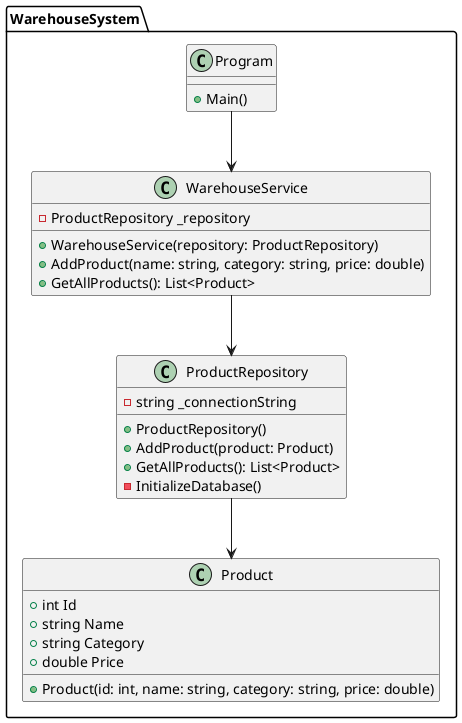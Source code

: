 @startuml
package "WarehouseSystem" {
  class Product {
    +int Id
    +string Name
    +string Category
    +double Price
    +Product(id: int, name: string, category: string, price: double)
  }

  class ProductRepository {
    -string _connectionString
    +ProductRepository()
    +AddProduct(product: Product)
    +GetAllProducts(): List<Product>
    -InitializeDatabase()
  }

  class WarehouseService {
    -ProductRepository _repository
    +WarehouseService(repository: ProductRepository)
    +AddProduct(name: string, category: string, price: double)
    +GetAllProducts(): List<Product>
  }

  class Program {
    +Main()
  }

  Program --> WarehouseService
  WarehouseService --> ProductRepository
  ProductRepository --> Product
}
@enduml
